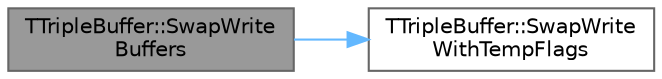 digraph "TTripleBuffer::SwapWriteBuffers"
{
 // INTERACTIVE_SVG=YES
 // LATEX_PDF_SIZE
  bgcolor="transparent";
  edge [fontname=Helvetica,fontsize=10,labelfontname=Helvetica,labelfontsize=10];
  node [fontname=Helvetica,fontsize=10,shape=box,height=0.2,width=0.4];
  rankdir="LR";
  Node1 [id="Node000001",label="TTripleBuffer::SwapWrite\lBuffers",height=0.2,width=0.4,color="gray40", fillcolor="grey60", style="filled", fontcolor="black",tooltip="Swap a new write buffer (makes current write buffer available for reading)."];
  Node1 -> Node2 [id="edge1_Node000001_Node000002",color="steelblue1",style="solid",tooltip=" "];
  Node2 [id="Node000002",label="TTripleBuffer::SwapWrite\lWithTempFlags",height=0.2,width=0.4,color="grey40", fillcolor="white", style="filled",URL="$d1/d21/classTTripleBuffer.html#af30825c45c15285263eaf4f4cfd5ef53",tooltip="Swaps the write and temp buffer indices in the Flags field, and sets the dirty bit."];
}
